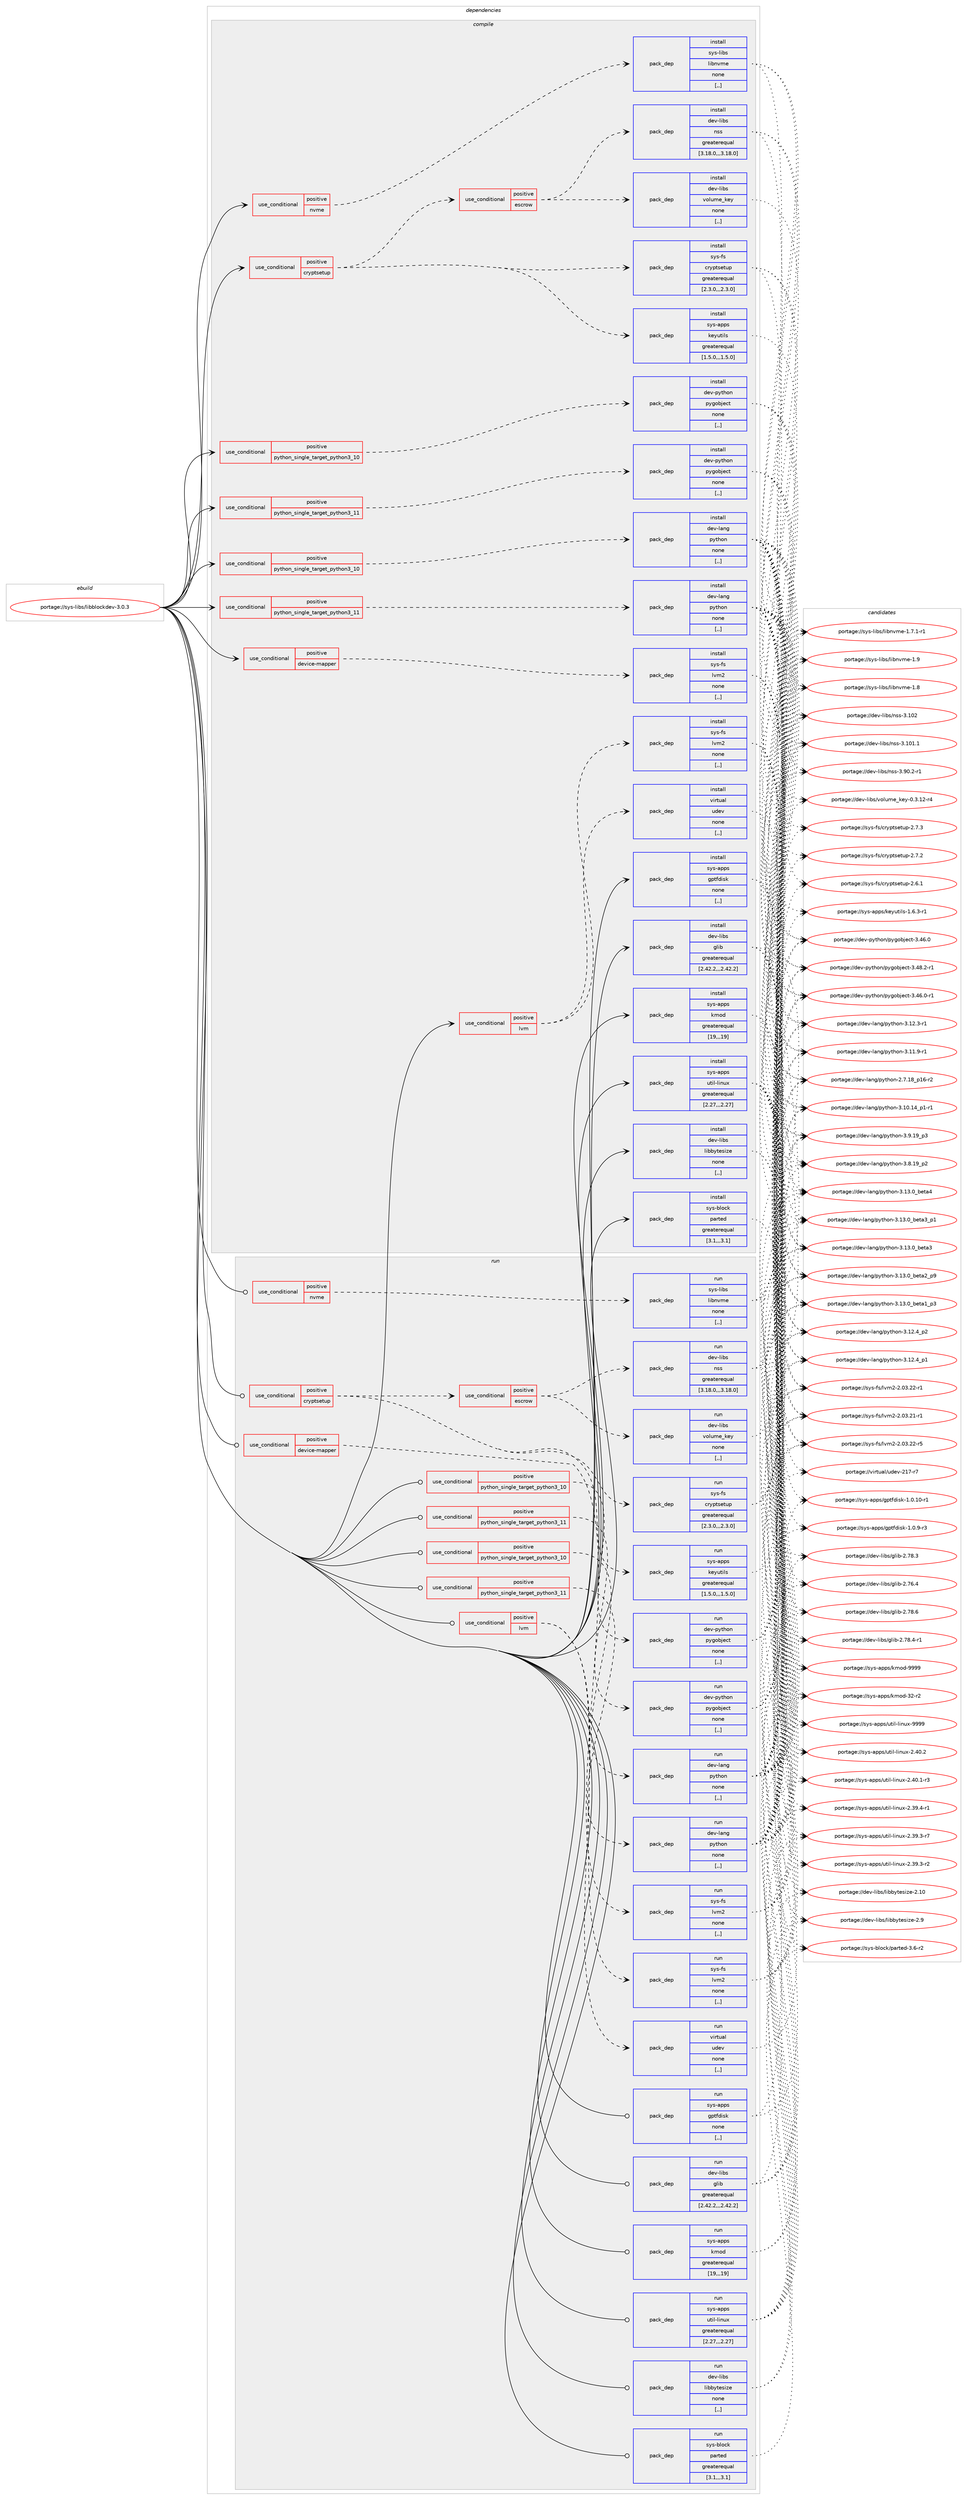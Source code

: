 digraph prolog {

# *************
# Graph options
# *************

newrank=true;
concentrate=true;
compound=true;
graph [rankdir=LR,fontname=Helvetica,fontsize=10,ranksep=1.5];#, ranksep=2.5, nodesep=0.2];
edge  [arrowhead=vee];
node  [fontname=Helvetica,fontsize=10];

# **********
# The ebuild
# **********

subgraph cluster_leftcol {
color=gray;
label=<<i>ebuild</i>>;
id [label="portage://sys-libs/libblockdev-3.0.3", color=red, width=4, href="../sys-libs/libblockdev-3.0.3.svg"];
}

# ****************
# The dependencies
# ****************

subgraph cluster_midcol {
color=gray;
label=<<i>dependencies</i>>;
subgraph cluster_compile {
fillcolor="#eeeeee";
style=filled;
label=<<i>compile</i>>;
subgraph cond117794 {
dependency441470 [label=<<TABLE BORDER="0" CELLBORDER="1" CELLSPACING="0" CELLPADDING="4"><TR><TD ROWSPAN="3" CELLPADDING="10">use_conditional</TD></TR><TR><TD>positive</TD></TR><TR><TD>cryptsetup</TD></TR></TABLE>>, shape=none, color=red];
subgraph cond117795 {
dependency441471 [label=<<TABLE BORDER="0" CELLBORDER="1" CELLSPACING="0" CELLPADDING="4"><TR><TD ROWSPAN="3" CELLPADDING="10">use_conditional</TD></TR><TR><TD>positive</TD></TR><TR><TD>escrow</TD></TR></TABLE>>, shape=none, color=red];
subgraph pack320677 {
dependency441472 [label=<<TABLE BORDER="0" CELLBORDER="1" CELLSPACING="0" CELLPADDING="4" WIDTH="220"><TR><TD ROWSPAN="6" CELLPADDING="30">pack_dep</TD></TR><TR><TD WIDTH="110">install</TD></TR><TR><TD>dev-libs</TD></TR><TR><TD>nss</TD></TR><TR><TD>greaterequal</TD></TR><TR><TD>[3.18.0,,,3.18.0]</TD></TR></TABLE>>, shape=none, color=blue];
}
dependency441471:e -> dependency441472:w [weight=20,style="dashed",arrowhead="vee"];
subgraph pack320678 {
dependency441473 [label=<<TABLE BORDER="0" CELLBORDER="1" CELLSPACING="0" CELLPADDING="4" WIDTH="220"><TR><TD ROWSPAN="6" CELLPADDING="30">pack_dep</TD></TR><TR><TD WIDTH="110">install</TD></TR><TR><TD>dev-libs</TD></TR><TR><TD>volume_key</TD></TR><TR><TD>none</TD></TR><TR><TD>[,,]</TD></TR></TABLE>>, shape=none, color=blue];
}
dependency441471:e -> dependency441473:w [weight=20,style="dashed",arrowhead="vee"];
}
dependency441470:e -> dependency441471:w [weight=20,style="dashed",arrowhead="vee"];
subgraph pack320679 {
dependency441474 [label=<<TABLE BORDER="0" CELLBORDER="1" CELLSPACING="0" CELLPADDING="4" WIDTH="220"><TR><TD ROWSPAN="6" CELLPADDING="30">pack_dep</TD></TR><TR><TD WIDTH="110">install</TD></TR><TR><TD>sys-apps</TD></TR><TR><TD>keyutils</TD></TR><TR><TD>greaterequal</TD></TR><TR><TD>[1.5.0,,,1.5.0]</TD></TR></TABLE>>, shape=none, color=blue];
}
dependency441470:e -> dependency441474:w [weight=20,style="dashed",arrowhead="vee"];
subgraph pack320680 {
dependency441475 [label=<<TABLE BORDER="0" CELLBORDER="1" CELLSPACING="0" CELLPADDING="4" WIDTH="220"><TR><TD ROWSPAN="6" CELLPADDING="30">pack_dep</TD></TR><TR><TD WIDTH="110">install</TD></TR><TR><TD>sys-fs</TD></TR><TR><TD>cryptsetup</TD></TR><TR><TD>greaterequal</TD></TR><TR><TD>[2.3.0,,,2.3.0]</TD></TR></TABLE>>, shape=none, color=blue];
}
dependency441470:e -> dependency441475:w [weight=20,style="dashed",arrowhead="vee"];
}
id:e -> dependency441470:w [weight=20,style="solid",arrowhead="vee"];
subgraph cond117796 {
dependency441476 [label=<<TABLE BORDER="0" CELLBORDER="1" CELLSPACING="0" CELLPADDING="4"><TR><TD ROWSPAN="3" CELLPADDING="10">use_conditional</TD></TR><TR><TD>positive</TD></TR><TR><TD>device-mapper</TD></TR></TABLE>>, shape=none, color=red];
subgraph pack320681 {
dependency441477 [label=<<TABLE BORDER="0" CELLBORDER="1" CELLSPACING="0" CELLPADDING="4" WIDTH="220"><TR><TD ROWSPAN="6" CELLPADDING="30">pack_dep</TD></TR><TR><TD WIDTH="110">install</TD></TR><TR><TD>sys-fs</TD></TR><TR><TD>lvm2</TD></TR><TR><TD>none</TD></TR><TR><TD>[,,]</TD></TR></TABLE>>, shape=none, color=blue];
}
dependency441476:e -> dependency441477:w [weight=20,style="dashed",arrowhead="vee"];
}
id:e -> dependency441476:w [weight=20,style="solid",arrowhead="vee"];
subgraph cond117797 {
dependency441478 [label=<<TABLE BORDER="0" CELLBORDER="1" CELLSPACING="0" CELLPADDING="4"><TR><TD ROWSPAN="3" CELLPADDING="10">use_conditional</TD></TR><TR><TD>positive</TD></TR><TR><TD>lvm</TD></TR></TABLE>>, shape=none, color=red];
subgraph pack320682 {
dependency441479 [label=<<TABLE BORDER="0" CELLBORDER="1" CELLSPACING="0" CELLPADDING="4" WIDTH="220"><TR><TD ROWSPAN="6" CELLPADDING="30">pack_dep</TD></TR><TR><TD WIDTH="110">install</TD></TR><TR><TD>sys-fs</TD></TR><TR><TD>lvm2</TD></TR><TR><TD>none</TD></TR><TR><TD>[,,]</TD></TR></TABLE>>, shape=none, color=blue];
}
dependency441478:e -> dependency441479:w [weight=20,style="dashed",arrowhead="vee"];
subgraph pack320683 {
dependency441480 [label=<<TABLE BORDER="0" CELLBORDER="1" CELLSPACING="0" CELLPADDING="4" WIDTH="220"><TR><TD ROWSPAN="6" CELLPADDING="30">pack_dep</TD></TR><TR><TD WIDTH="110">install</TD></TR><TR><TD>virtual</TD></TR><TR><TD>udev</TD></TR><TR><TD>none</TD></TR><TR><TD>[,,]</TD></TR></TABLE>>, shape=none, color=blue];
}
dependency441478:e -> dependency441480:w [weight=20,style="dashed",arrowhead="vee"];
}
id:e -> dependency441478:w [weight=20,style="solid",arrowhead="vee"];
subgraph cond117798 {
dependency441481 [label=<<TABLE BORDER="0" CELLBORDER="1" CELLSPACING="0" CELLPADDING="4"><TR><TD ROWSPAN="3" CELLPADDING="10">use_conditional</TD></TR><TR><TD>positive</TD></TR><TR><TD>nvme</TD></TR></TABLE>>, shape=none, color=red];
subgraph pack320684 {
dependency441482 [label=<<TABLE BORDER="0" CELLBORDER="1" CELLSPACING="0" CELLPADDING="4" WIDTH="220"><TR><TD ROWSPAN="6" CELLPADDING="30">pack_dep</TD></TR><TR><TD WIDTH="110">install</TD></TR><TR><TD>sys-libs</TD></TR><TR><TD>libnvme</TD></TR><TR><TD>none</TD></TR><TR><TD>[,,]</TD></TR></TABLE>>, shape=none, color=blue];
}
dependency441481:e -> dependency441482:w [weight=20,style="dashed",arrowhead="vee"];
}
id:e -> dependency441481:w [weight=20,style="solid",arrowhead="vee"];
subgraph cond117799 {
dependency441483 [label=<<TABLE BORDER="0" CELLBORDER="1" CELLSPACING="0" CELLPADDING="4"><TR><TD ROWSPAN="3" CELLPADDING="10">use_conditional</TD></TR><TR><TD>positive</TD></TR><TR><TD>python_single_target_python3_10</TD></TR></TABLE>>, shape=none, color=red];
subgraph pack320685 {
dependency441484 [label=<<TABLE BORDER="0" CELLBORDER="1" CELLSPACING="0" CELLPADDING="4" WIDTH="220"><TR><TD ROWSPAN="6" CELLPADDING="30">pack_dep</TD></TR><TR><TD WIDTH="110">install</TD></TR><TR><TD>dev-lang</TD></TR><TR><TD>python</TD></TR><TR><TD>none</TD></TR><TR><TD>[,,]</TD></TR></TABLE>>, shape=none, color=blue];
}
dependency441483:e -> dependency441484:w [weight=20,style="dashed",arrowhead="vee"];
}
id:e -> dependency441483:w [weight=20,style="solid",arrowhead="vee"];
subgraph cond117800 {
dependency441485 [label=<<TABLE BORDER="0" CELLBORDER="1" CELLSPACING="0" CELLPADDING="4"><TR><TD ROWSPAN="3" CELLPADDING="10">use_conditional</TD></TR><TR><TD>positive</TD></TR><TR><TD>python_single_target_python3_10</TD></TR></TABLE>>, shape=none, color=red];
subgraph pack320686 {
dependency441486 [label=<<TABLE BORDER="0" CELLBORDER="1" CELLSPACING="0" CELLPADDING="4" WIDTH="220"><TR><TD ROWSPAN="6" CELLPADDING="30">pack_dep</TD></TR><TR><TD WIDTH="110">install</TD></TR><TR><TD>dev-python</TD></TR><TR><TD>pygobject</TD></TR><TR><TD>none</TD></TR><TR><TD>[,,]</TD></TR></TABLE>>, shape=none, color=blue];
}
dependency441485:e -> dependency441486:w [weight=20,style="dashed",arrowhead="vee"];
}
id:e -> dependency441485:w [weight=20,style="solid",arrowhead="vee"];
subgraph cond117801 {
dependency441487 [label=<<TABLE BORDER="0" CELLBORDER="1" CELLSPACING="0" CELLPADDING="4"><TR><TD ROWSPAN="3" CELLPADDING="10">use_conditional</TD></TR><TR><TD>positive</TD></TR><TR><TD>python_single_target_python3_11</TD></TR></TABLE>>, shape=none, color=red];
subgraph pack320687 {
dependency441488 [label=<<TABLE BORDER="0" CELLBORDER="1" CELLSPACING="0" CELLPADDING="4" WIDTH="220"><TR><TD ROWSPAN="6" CELLPADDING="30">pack_dep</TD></TR><TR><TD WIDTH="110">install</TD></TR><TR><TD>dev-lang</TD></TR><TR><TD>python</TD></TR><TR><TD>none</TD></TR><TR><TD>[,,]</TD></TR></TABLE>>, shape=none, color=blue];
}
dependency441487:e -> dependency441488:w [weight=20,style="dashed",arrowhead="vee"];
}
id:e -> dependency441487:w [weight=20,style="solid",arrowhead="vee"];
subgraph cond117802 {
dependency441489 [label=<<TABLE BORDER="0" CELLBORDER="1" CELLSPACING="0" CELLPADDING="4"><TR><TD ROWSPAN="3" CELLPADDING="10">use_conditional</TD></TR><TR><TD>positive</TD></TR><TR><TD>python_single_target_python3_11</TD></TR></TABLE>>, shape=none, color=red];
subgraph pack320688 {
dependency441490 [label=<<TABLE BORDER="0" CELLBORDER="1" CELLSPACING="0" CELLPADDING="4" WIDTH="220"><TR><TD ROWSPAN="6" CELLPADDING="30">pack_dep</TD></TR><TR><TD WIDTH="110">install</TD></TR><TR><TD>dev-python</TD></TR><TR><TD>pygobject</TD></TR><TR><TD>none</TD></TR><TR><TD>[,,]</TD></TR></TABLE>>, shape=none, color=blue];
}
dependency441489:e -> dependency441490:w [weight=20,style="dashed",arrowhead="vee"];
}
id:e -> dependency441489:w [weight=20,style="solid",arrowhead="vee"];
subgraph pack320689 {
dependency441491 [label=<<TABLE BORDER="0" CELLBORDER="1" CELLSPACING="0" CELLPADDING="4" WIDTH="220"><TR><TD ROWSPAN="6" CELLPADDING="30">pack_dep</TD></TR><TR><TD WIDTH="110">install</TD></TR><TR><TD>dev-libs</TD></TR><TR><TD>glib</TD></TR><TR><TD>greaterequal</TD></TR><TR><TD>[2.42.2,,,2.42.2]</TD></TR></TABLE>>, shape=none, color=blue];
}
id:e -> dependency441491:w [weight=20,style="solid",arrowhead="vee"];
subgraph pack320690 {
dependency441492 [label=<<TABLE BORDER="0" CELLBORDER="1" CELLSPACING="0" CELLPADDING="4" WIDTH="220"><TR><TD ROWSPAN="6" CELLPADDING="30">pack_dep</TD></TR><TR><TD WIDTH="110">install</TD></TR><TR><TD>dev-libs</TD></TR><TR><TD>libbytesize</TD></TR><TR><TD>none</TD></TR><TR><TD>[,,]</TD></TR></TABLE>>, shape=none, color=blue];
}
id:e -> dependency441492:w [weight=20,style="solid",arrowhead="vee"];
subgraph pack320691 {
dependency441493 [label=<<TABLE BORDER="0" CELLBORDER="1" CELLSPACING="0" CELLPADDING="4" WIDTH="220"><TR><TD ROWSPAN="6" CELLPADDING="30">pack_dep</TD></TR><TR><TD WIDTH="110">install</TD></TR><TR><TD>sys-apps</TD></TR><TR><TD>gptfdisk</TD></TR><TR><TD>none</TD></TR><TR><TD>[,,]</TD></TR></TABLE>>, shape=none, color=blue];
}
id:e -> dependency441493:w [weight=20,style="solid",arrowhead="vee"];
subgraph pack320692 {
dependency441494 [label=<<TABLE BORDER="0" CELLBORDER="1" CELLSPACING="0" CELLPADDING="4" WIDTH="220"><TR><TD ROWSPAN="6" CELLPADDING="30">pack_dep</TD></TR><TR><TD WIDTH="110">install</TD></TR><TR><TD>sys-apps</TD></TR><TR><TD>kmod</TD></TR><TR><TD>greaterequal</TD></TR><TR><TD>[19,,,19]</TD></TR></TABLE>>, shape=none, color=blue];
}
id:e -> dependency441494:w [weight=20,style="solid",arrowhead="vee"];
subgraph pack320693 {
dependency441495 [label=<<TABLE BORDER="0" CELLBORDER="1" CELLSPACING="0" CELLPADDING="4" WIDTH="220"><TR><TD ROWSPAN="6" CELLPADDING="30">pack_dep</TD></TR><TR><TD WIDTH="110">install</TD></TR><TR><TD>sys-apps</TD></TR><TR><TD>util-linux</TD></TR><TR><TD>greaterequal</TD></TR><TR><TD>[2.27,,,2.27]</TD></TR></TABLE>>, shape=none, color=blue];
}
id:e -> dependency441495:w [weight=20,style="solid",arrowhead="vee"];
subgraph pack320694 {
dependency441496 [label=<<TABLE BORDER="0" CELLBORDER="1" CELLSPACING="0" CELLPADDING="4" WIDTH="220"><TR><TD ROWSPAN="6" CELLPADDING="30">pack_dep</TD></TR><TR><TD WIDTH="110">install</TD></TR><TR><TD>sys-block</TD></TR><TR><TD>parted</TD></TR><TR><TD>greaterequal</TD></TR><TR><TD>[3.1,,,3.1]</TD></TR></TABLE>>, shape=none, color=blue];
}
id:e -> dependency441496:w [weight=20,style="solid",arrowhead="vee"];
}
subgraph cluster_compileandrun {
fillcolor="#eeeeee";
style=filled;
label=<<i>compile and run</i>>;
}
subgraph cluster_run {
fillcolor="#eeeeee";
style=filled;
label=<<i>run</i>>;
subgraph cond117803 {
dependency441497 [label=<<TABLE BORDER="0" CELLBORDER="1" CELLSPACING="0" CELLPADDING="4"><TR><TD ROWSPAN="3" CELLPADDING="10">use_conditional</TD></TR><TR><TD>positive</TD></TR><TR><TD>cryptsetup</TD></TR></TABLE>>, shape=none, color=red];
subgraph cond117804 {
dependency441498 [label=<<TABLE BORDER="0" CELLBORDER="1" CELLSPACING="0" CELLPADDING="4"><TR><TD ROWSPAN="3" CELLPADDING="10">use_conditional</TD></TR><TR><TD>positive</TD></TR><TR><TD>escrow</TD></TR></TABLE>>, shape=none, color=red];
subgraph pack320695 {
dependency441499 [label=<<TABLE BORDER="0" CELLBORDER="1" CELLSPACING="0" CELLPADDING="4" WIDTH="220"><TR><TD ROWSPAN="6" CELLPADDING="30">pack_dep</TD></TR><TR><TD WIDTH="110">run</TD></TR><TR><TD>dev-libs</TD></TR><TR><TD>nss</TD></TR><TR><TD>greaterequal</TD></TR><TR><TD>[3.18.0,,,3.18.0]</TD></TR></TABLE>>, shape=none, color=blue];
}
dependency441498:e -> dependency441499:w [weight=20,style="dashed",arrowhead="vee"];
subgraph pack320696 {
dependency441500 [label=<<TABLE BORDER="0" CELLBORDER="1" CELLSPACING="0" CELLPADDING="4" WIDTH="220"><TR><TD ROWSPAN="6" CELLPADDING="30">pack_dep</TD></TR><TR><TD WIDTH="110">run</TD></TR><TR><TD>dev-libs</TD></TR><TR><TD>volume_key</TD></TR><TR><TD>none</TD></TR><TR><TD>[,,]</TD></TR></TABLE>>, shape=none, color=blue];
}
dependency441498:e -> dependency441500:w [weight=20,style="dashed",arrowhead="vee"];
}
dependency441497:e -> dependency441498:w [weight=20,style="dashed",arrowhead="vee"];
subgraph pack320697 {
dependency441501 [label=<<TABLE BORDER="0" CELLBORDER="1" CELLSPACING="0" CELLPADDING="4" WIDTH="220"><TR><TD ROWSPAN="6" CELLPADDING="30">pack_dep</TD></TR><TR><TD WIDTH="110">run</TD></TR><TR><TD>sys-apps</TD></TR><TR><TD>keyutils</TD></TR><TR><TD>greaterequal</TD></TR><TR><TD>[1.5.0,,,1.5.0]</TD></TR></TABLE>>, shape=none, color=blue];
}
dependency441497:e -> dependency441501:w [weight=20,style="dashed",arrowhead="vee"];
subgraph pack320698 {
dependency441502 [label=<<TABLE BORDER="0" CELLBORDER="1" CELLSPACING="0" CELLPADDING="4" WIDTH="220"><TR><TD ROWSPAN="6" CELLPADDING="30">pack_dep</TD></TR><TR><TD WIDTH="110">run</TD></TR><TR><TD>sys-fs</TD></TR><TR><TD>cryptsetup</TD></TR><TR><TD>greaterequal</TD></TR><TR><TD>[2.3.0,,,2.3.0]</TD></TR></TABLE>>, shape=none, color=blue];
}
dependency441497:e -> dependency441502:w [weight=20,style="dashed",arrowhead="vee"];
}
id:e -> dependency441497:w [weight=20,style="solid",arrowhead="odot"];
subgraph cond117805 {
dependency441503 [label=<<TABLE BORDER="0" CELLBORDER="1" CELLSPACING="0" CELLPADDING="4"><TR><TD ROWSPAN="3" CELLPADDING="10">use_conditional</TD></TR><TR><TD>positive</TD></TR><TR><TD>device-mapper</TD></TR></TABLE>>, shape=none, color=red];
subgraph pack320699 {
dependency441504 [label=<<TABLE BORDER="0" CELLBORDER="1" CELLSPACING="0" CELLPADDING="4" WIDTH="220"><TR><TD ROWSPAN="6" CELLPADDING="30">pack_dep</TD></TR><TR><TD WIDTH="110">run</TD></TR><TR><TD>sys-fs</TD></TR><TR><TD>lvm2</TD></TR><TR><TD>none</TD></TR><TR><TD>[,,]</TD></TR></TABLE>>, shape=none, color=blue];
}
dependency441503:e -> dependency441504:w [weight=20,style="dashed",arrowhead="vee"];
}
id:e -> dependency441503:w [weight=20,style="solid",arrowhead="odot"];
subgraph cond117806 {
dependency441505 [label=<<TABLE BORDER="0" CELLBORDER="1" CELLSPACING="0" CELLPADDING="4"><TR><TD ROWSPAN="3" CELLPADDING="10">use_conditional</TD></TR><TR><TD>positive</TD></TR><TR><TD>lvm</TD></TR></TABLE>>, shape=none, color=red];
subgraph pack320700 {
dependency441506 [label=<<TABLE BORDER="0" CELLBORDER="1" CELLSPACING="0" CELLPADDING="4" WIDTH="220"><TR><TD ROWSPAN="6" CELLPADDING="30">pack_dep</TD></TR><TR><TD WIDTH="110">run</TD></TR><TR><TD>sys-fs</TD></TR><TR><TD>lvm2</TD></TR><TR><TD>none</TD></TR><TR><TD>[,,]</TD></TR></TABLE>>, shape=none, color=blue];
}
dependency441505:e -> dependency441506:w [weight=20,style="dashed",arrowhead="vee"];
subgraph pack320701 {
dependency441507 [label=<<TABLE BORDER="0" CELLBORDER="1" CELLSPACING="0" CELLPADDING="4" WIDTH="220"><TR><TD ROWSPAN="6" CELLPADDING="30">pack_dep</TD></TR><TR><TD WIDTH="110">run</TD></TR><TR><TD>virtual</TD></TR><TR><TD>udev</TD></TR><TR><TD>none</TD></TR><TR><TD>[,,]</TD></TR></TABLE>>, shape=none, color=blue];
}
dependency441505:e -> dependency441507:w [weight=20,style="dashed",arrowhead="vee"];
}
id:e -> dependency441505:w [weight=20,style="solid",arrowhead="odot"];
subgraph cond117807 {
dependency441508 [label=<<TABLE BORDER="0" CELLBORDER="1" CELLSPACING="0" CELLPADDING="4"><TR><TD ROWSPAN="3" CELLPADDING="10">use_conditional</TD></TR><TR><TD>positive</TD></TR><TR><TD>nvme</TD></TR></TABLE>>, shape=none, color=red];
subgraph pack320702 {
dependency441509 [label=<<TABLE BORDER="0" CELLBORDER="1" CELLSPACING="0" CELLPADDING="4" WIDTH="220"><TR><TD ROWSPAN="6" CELLPADDING="30">pack_dep</TD></TR><TR><TD WIDTH="110">run</TD></TR><TR><TD>sys-libs</TD></TR><TR><TD>libnvme</TD></TR><TR><TD>none</TD></TR><TR><TD>[,,]</TD></TR></TABLE>>, shape=none, color=blue];
}
dependency441508:e -> dependency441509:w [weight=20,style="dashed",arrowhead="vee"];
}
id:e -> dependency441508:w [weight=20,style="solid",arrowhead="odot"];
subgraph cond117808 {
dependency441510 [label=<<TABLE BORDER="0" CELLBORDER="1" CELLSPACING="0" CELLPADDING="4"><TR><TD ROWSPAN="3" CELLPADDING="10">use_conditional</TD></TR><TR><TD>positive</TD></TR><TR><TD>python_single_target_python3_10</TD></TR></TABLE>>, shape=none, color=red];
subgraph pack320703 {
dependency441511 [label=<<TABLE BORDER="0" CELLBORDER="1" CELLSPACING="0" CELLPADDING="4" WIDTH="220"><TR><TD ROWSPAN="6" CELLPADDING="30">pack_dep</TD></TR><TR><TD WIDTH="110">run</TD></TR><TR><TD>dev-lang</TD></TR><TR><TD>python</TD></TR><TR><TD>none</TD></TR><TR><TD>[,,]</TD></TR></TABLE>>, shape=none, color=blue];
}
dependency441510:e -> dependency441511:w [weight=20,style="dashed",arrowhead="vee"];
}
id:e -> dependency441510:w [weight=20,style="solid",arrowhead="odot"];
subgraph cond117809 {
dependency441512 [label=<<TABLE BORDER="0" CELLBORDER="1" CELLSPACING="0" CELLPADDING="4"><TR><TD ROWSPAN="3" CELLPADDING="10">use_conditional</TD></TR><TR><TD>positive</TD></TR><TR><TD>python_single_target_python3_10</TD></TR></TABLE>>, shape=none, color=red];
subgraph pack320704 {
dependency441513 [label=<<TABLE BORDER="0" CELLBORDER="1" CELLSPACING="0" CELLPADDING="4" WIDTH="220"><TR><TD ROWSPAN="6" CELLPADDING="30">pack_dep</TD></TR><TR><TD WIDTH="110">run</TD></TR><TR><TD>dev-python</TD></TR><TR><TD>pygobject</TD></TR><TR><TD>none</TD></TR><TR><TD>[,,]</TD></TR></TABLE>>, shape=none, color=blue];
}
dependency441512:e -> dependency441513:w [weight=20,style="dashed",arrowhead="vee"];
}
id:e -> dependency441512:w [weight=20,style="solid",arrowhead="odot"];
subgraph cond117810 {
dependency441514 [label=<<TABLE BORDER="0" CELLBORDER="1" CELLSPACING="0" CELLPADDING="4"><TR><TD ROWSPAN="3" CELLPADDING="10">use_conditional</TD></TR><TR><TD>positive</TD></TR><TR><TD>python_single_target_python3_11</TD></TR></TABLE>>, shape=none, color=red];
subgraph pack320705 {
dependency441515 [label=<<TABLE BORDER="0" CELLBORDER="1" CELLSPACING="0" CELLPADDING="4" WIDTH="220"><TR><TD ROWSPAN="6" CELLPADDING="30">pack_dep</TD></TR><TR><TD WIDTH="110">run</TD></TR><TR><TD>dev-lang</TD></TR><TR><TD>python</TD></TR><TR><TD>none</TD></TR><TR><TD>[,,]</TD></TR></TABLE>>, shape=none, color=blue];
}
dependency441514:e -> dependency441515:w [weight=20,style="dashed",arrowhead="vee"];
}
id:e -> dependency441514:w [weight=20,style="solid",arrowhead="odot"];
subgraph cond117811 {
dependency441516 [label=<<TABLE BORDER="0" CELLBORDER="1" CELLSPACING="0" CELLPADDING="4"><TR><TD ROWSPAN="3" CELLPADDING="10">use_conditional</TD></TR><TR><TD>positive</TD></TR><TR><TD>python_single_target_python3_11</TD></TR></TABLE>>, shape=none, color=red];
subgraph pack320706 {
dependency441517 [label=<<TABLE BORDER="0" CELLBORDER="1" CELLSPACING="0" CELLPADDING="4" WIDTH="220"><TR><TD ROWSPAN="6" CELLPADDING="30">pack_dep</TD></TR><TR><TD WIDTH="110">run</TD></TR><TR><TD>dev-python</TD></TR><TR><TD>pygobject</TD></TR><TR><TD>none</TD></TR><TR><TD>[,,]</TD></TR></TABLE>>, shape=none, color=blue];
}
dependency441516:e -> dependency441517:w [weight=20,style="dashed",arrowhead="vee"];
}
id:e -> dependency441516:w [weight=20,style="solid",arrowhead="odot"];
subgraph pack320707 {
dependency441518 [label=<<TABLE BORDER="0" CELLBORDER="1" CELLSPACING="0" CELLPADDING="4" WIDTH="220"><TR><TD ROWSPAN="6" CELLPADDING="30">pack_dep</TD></TR><TR><TD WIDTH="110">run</TD></TR><TR><TD>dev-libs</TD></TR><TR><TD>glib</TD></TR><TR><TD>greaterequal</TD></TR><TR><TD>[2.42.2,,,2.42.2]</TD></TR></TABLE>>, shape=none, color=blue];
}
id:e -> dependency441518:w [weight=20,style="solid",arrowhead="odot"];
subgraph pack320708 {
dependency441519 [label=<<TABLE BORDER="0" CELLBORDER="1" CELLSPACING="0" CELLPADDING="4" WIDTH="220"><TR><TD ROWSPAN="6" CELLPADDING="30">pack_dep</TD></TR><TR><TD WIDTH="110">run</TD></TR><TR><TD>dev-libs</TD></TR><TR><TD>libbytesize</TD></TR><TR><TD>none</TD></TR><TR><TD>[,,]</TD></TR></TABLE>>, shape=none, color=blue];
}
id:e -> dependency441519:w [weight=20,style="solid",arrowhead="odot"];
subgraph pack320709 {
dependency441520 [label=<<TABLE BORDER="0" CELLBORDER="1" CELLSPACING="0" CELLPADDING="4" WIDTH="220"><TR><TD ROWSPAN="6" CELLPADDING="30">pack_dep</TD></TR><TR><TD WIDTH="110">run</TD></TR><TR><TD>sys-apps</TD></TR><TR><TD>gptfdisk</TD></TR><TR><TD>none</TD></TR><TR><TD>[,,]</TD></TR></TABLE>>, shape=none, color=blue];
}
id:e -> dependency441520:w [weight=20,style="solid",arrowhead="odot"];
subgraph pack320710 {
dependency441521 [label=<<TABLE BORDER="0" CELLBORDER="1" CELLSPACING="0" CELLPADDING="4" WIDTH="220"><TR><TD ROWSPAN="6" CELLPADDING="30">pack_dep</TD></TR><TR><TD WIDTH="110">run</TD></TR><TR><TD>sys-apps</TD></TR><TR><TD>kmod</TD></TR><TR><TD>greaterequal</TD></TR><TR><TD>[19,,,19]</TD></TR></TABLE>>, shape=none, color=blue];
}
id:e -> dependency441521:w [weight=20,style="solid",arrowhead="odot"];
subgraph pack320711 {
dependency441522 [label=<<TABLE BORDER="0" CELLBORDER="1" CELLSPACING="0" CELLPADDING="4" WIDTH="220"><TR><TD ROWSPAN="6" CELLPADDING="30">pack_dep</TD></TR><TR><TD WIDTH="110">run</TD></TR><TR><TD>sys-apps</TD></TR><TR><TD>util-linux</TD></TR><TR><TD>greaterequal</TD></TR><TR><TD>[2.27,,,2.27]</TD></TR></TABLE>>, shape=none, color=blue];
}
id:e -> dependency441522:w [weight=20,style="solid",arrowhead="odot"];
subgraph pack320712 {
dependency441523 [label=<<TABLE BORDER="0" CELLBORDER="1" CELLSPACING="0" CELLPADDING="4" WIDTH="220"><TR><TD ROWSPAN="6" CELLPADDING="30">pack_dep</TD></TR><TR><TD WIDTH="110">run</TD></TR><TR><TD>sys-block</TD></TR><TR><TD>parted</TD></TR><TR><TD>greaterequal</TD></TR><TR><TD>[3.1,,,3.1]</TD></TR></TABLE>>, shape=none, color=blue];
}
id:e -> dependency441523:w [weight=20,style="solid",arrowhead="odot"];
}
}

# **************
# The candidates
# **************

subgraph cluster_choices {
rank=same;
color=gray;
label=<<i>candidates</i>>;

subgraph choice320677 {
color=black;
nodesep=1;
choice100101118451081059811547110115115455146494850 [label="portage://dev-libs/nss-3.102", color=red, width=4,href="../dev-libs/nss-3.102.svg"];
choice1001011184510810598115471101151154551464948494649 [label="portage://dev-libs/nss-3.101.1", color=red, width=4,href="../dev-libs/nss-3.101.1.svg"];
choice100101118451081059811547110115115455146574846504511449 [label="portage://dev-libs/nss-3.90.2-r1", color=red, width=4,href="../dev-libs/nss-3.90.2-r1.svg"];
dependency441472:e -> choice100101118451081059811547110115115455146494850:w [style=dotted,weight="100"];
dependency441472:e -> choice1001011184510810598115471101151154551464948494649:w [style=dotted,weight="100"];
dependency441472:e -> choice100101118451081059811547110115115455146574846504511449:w [style=dotted,weight="100"];
}
subgraph choice320678 {
color=black;
nodesep=1;
choice10010111845108105981154711811110811710910195107101121454846514649504511452 [label="portage://dev-libs/volume_key-0.3.12-r4", color=red, width=4,href="../dev-libs/volume_key-0.3.12-r4.svg"];
dependency441473:e -> choice10010111845108105981154711811110811710910195107101121454846514649504511452:w [style=dotted,weight="100"];
}
subgraph choice320679 {
color=black;
nodesep=1;
choice1151211154597112112115471071011211171161051081154549465446514511449 [label="portage://sys-apps/keyutils-1.6.3-r1", color=red, width=4,href="../sys-apps/keyutils-1.6.3-r1.svg"];
dependency441474:e -> choice1151211154597112112115471071011211171161051081154549465446514511449:w [style=dotted,weight="100"];
}
subgraph choice320680 {
color=black;
nodesep=1;
choice115121115451021154799114121112116115101116117112455046554651 [label="portage://sys-fs/cryptsetup-2.7.3", color=red, width=4,href="../sys-fs/cryptsetup-2.7.3.svg"];
choice115121115451021154799114121112116115101116117112455046554650 [label="portage://sys-fs/cryptsetup-2.7.2", color=red, width=4,href="../sys-fs/cryptsetup-2.7.2.svg"];
choice115121115451021154799114121112116115101116117112455046544649 [label="portage://sys-fs/cryptsetup-2.6.1", color=red, width=4,href="../sys-fs/cryptsetup-2.6.1.svg"];
dependency441475:e -> choice115121115451021154799114121112116115101116117112455046554651:w [style=dotted,weight="100"];
dependency441475:e -> choice115121115451021154799114121112116115101116117112455046554650:w [style=dotted,weight="100"];
dependency441475:e -> choice115121115451021154799114121112116115101116117112455046544649:w [style=dotted,weight="100"];
}
subgraph choice320681 {
color=black;
nodesep=1;
choice11512111545102115471081181095045504648514650504511453 [label="portage://sys-fs/lvm2-2.03.22-r5", color=red, width=4,href="../sys-fs/lvm2-2.03.22-r5.svg"];
choice11512111545102115471081181095045504648514650504511449 [label="portage://sys-fs/lvm2-2.03.22-r1", color=red, width=4,href="../sys-fs/lvm2-2.03.22-r1.svg"];
choice11512111545102115471081181095045504648514650494511449 [label="portage://sys-fs/lvm2-2.03.21-r1", color=red, width=4,href="../sys-fs/lvm2-2.03.21-r1.svg"];
dependency441477:e -> choice11512111545102115471081181095045504648514650504511453:w [style=dotted,weight="100"];
dependency441477:e -> choice11512111545102115471081181095045504648514650504511449:w [style=dotted,weight="100"];
dependency441477:e -> choice11512111545102115471081181095045504648514650494511449:w [style=dotted,weight="100"];
}
subgraph choice320682 {
color=black;
nodesep=1;
choice11512111545102115471081181095045504648514650504511453 [label="portage://sys-fs/lvm2-2.03.22-r5", color=red, width=4,href="../sys-fs/lvm2-2.03.22-r5.svg"];
choice11512111545102115471081181095045504648514650504511449 [label="portage://sys-fs/lvm2-2.03.22-r1", color=red, width=4,href="../sys-fs/lvm2-2.03.22-r1.svg"];
choice11512111545102115471081181095045504648514650494511449 [label="portage://sys-fs/lvm2-2.03.21-r1", color=red, width=4,href="../sys-fs/lvm2-2.03.21-r1.svg"];
dependency441479:e -> choice11512111545102115471081181095045504648514650504511453:w [style=dotted,weight="100"];
dependency441479:e -> choice11512111545102115471081181095045504648514650504511449:w [style=dotted,weight="100"];
dependency441479:e -> choice11512111545102115471081181095045504648514650494511449:w [style=dotted,weight="100"];
}
subgraph choice320683 {
color=black;
nodesep=1;
choice1181051141161179710847117100101118455049554511455 [label="portage://virtual/udev-217-r7", color=red, width=4,href="../virtual/udev-217-r7.svg"];
dependency441480:e -> choice1181051141161179710847117100101118455049554511455:w [style=dotted,weight="100"];
}
subgraph choice320684 {
color=black;
nodesep=1;
choice1151211154510810598115471081059811011810910145494657 [label="portage://sys-libs/libnvme-1.9", color=red, width=4,href="../sys-libs/libnvme-1.9.svg"];
choice1151211154510810598115471081059811011810910145494656 [label="portage://sys-libs/libnvme-1.8", color=red, width=4,href="../sys-libs/libnvme-1.8.svg"];
choice115121115451081059811547108105981101181091014549465546494511449 [label="portage://sys-libs/libnvme-1.7.1-r1", color=red, width=4,href="../sys-libs/libnvme-1.7.1-r1.svg"];
dependency441482:e -> choice1151211154510810598115471081059811011810910145494657:w [style=dotted,weight="100"];
dependency441482:e -> choice1151211154510810598115471081059811011810910145494656:w [style=dotted,weight="100"];
dependency441482:e -> choice115121115451081059811547108105981101181091014549465546494511449:w [style=dotted,weight="100"];
}
subgraph choice320685 {
color=black;
nodesep=1;
choice1001011184510897110103471121211161041111104551464951464895981011169752 [label="portage://dev-lang/python-3.13.0_beta4", color=red, width=4,href="../dev-lang/python-3.13.0_beta4.svg"];
choice10010111845108971101034711212111610411111045514649514648959810111697519511249 [label="portage://dev-lang/python-3.13.0_beta3_p1", color=red, width=4,href="../dev-lang/python-3.13.0_beta3_p1.svg"];
choice1001011184510897110103471121211161041111104551464951464895981011169751 [label="portage://dev-lang/python-3.13.0_beta3", color=red, width=4,href="../dev-lang/python-3.13.0_beta3.svg"];
choice10010111845108971101034711212111610411111045514649514648959810111697509511257 [label="portage://dev-lang/python-3.13.0_beta2_p9", color=red, width=4,href="../dev-lang/python-3.13.0_beta2_p9.svg"];
choice10010111845108971101034711212111610411111045514649514648959810111697499511251 [label="portage://dev-lang/python-3.13.0_beta1_p3", color=red, width=4,href="../dev-lang/python-3.13.0_beta1_p3.svg"];
choice100101118451089711010347112121116104111110455146495046529511250 [label="portage://dev-lang/python-3.12.4_p2", color=red, width=4,href="../dev-lang/python-3.12.4_p2.svg"];
choice100101118451089711010347112121116104111110455146495046529511249 [label="portage://dev-lang/python-3.12.4_p1", color=red, width=4,href="../dev-lang/python-3.12.4_p1.svg"];
choice100101118451089711010347112121116104111110455146495046514511449 [label="portage://dev-lang/python-3.12.3-r1", color=red, width=4,href="../dev-lang/python-3.12.3-r1.svg"];
choice100101118451089711010347112121116104111110455146494946574511449 [label="portage://dev-lang/python-3.11.9-r1", color=red, width=4,href="../dev-lang/python-3.11.9-r1.svg"];
choice100101118451089711010347112121116104111110455146494846495295112494511449 [label="portage://dev-lang/python-3.10.14_p1-r1", color=red, width=4,href="../dev-lang/python-3.10.14_p1-r1.svg"];
choice100101118451089711010347112121116104111110455146574649579511251 [label="portage://dev-lang/python-3.9.19_p3", color=red, width=4,href="../dev-lang/python-3.9.19_p3.svg"];
choice100101118451089711010347112121116104111110455146564649579511250 [label="portage://dev-lang/python-3.8.19_p2", color=red, width=4,href="../dev-lang/python-3.8.19_p2.svg"];
choice100101118451089711010347112121116104111110455046554649569511249544511450 [label="portage://dev-lang/python-2.7.18_p16-r2", color=red, width=4,href="../dev-lang/python-2.7.18_p16-r2.svg"];
dependency441484:e -> choice1001011184510897110103471121211161041111104551464951464895981011169752:w [style=dotted,weight="100"];
dependency441484:e -> choice10010111845108971101034711212111610411111045514649514648959810111697519511249:w [style=dotted,weight="100"];
dependency441484:e -> choice1001011184510897110103471121211161041111104551464951464895981011169751:w [style=dotted,weight="100"];
dependency441484:e -> choice10010111845108971101034711212111610411111045514649514648959810111697509511257:w [style=dotted,weight="100"];
dependency441484:e -> choice10010111845108971101034711212111610411111045514649514648959810111697499511251:w [style=dotted,weight="100"];
dependency441484:e -> choice100101118451089711010347112121116104111110455146495046529511250:w [style=dotted,weight="100"];
dependency441484:e -> choice100101118451089711010347112121116104111110455146495046529511249:w [style=dotted,weight="100"];
dependency441484:e -> choice100101118451089711010347112121116104111110455146495046514511449:w [style=dotted,weight="100"];
dependency441484:e -> choice100101118451089711010347112121116104111110455146494946574511449:w [style=dotted,weight="100"];
dependency441484:e -> choice100101118451089711010347112121116104111110455146494846495295112494511449:w [style=dotted,weight="100"];
dependency441484:e -> choice100101118451089711010347112121116104111110455146574649579511251:w [style=dotted,weight="100"];
dependency441484:e -> choice100101118451089711010347112121116104111110455146564649579511250:w [style=dotted,weight="100"];
dependency441484:e -> choice100101118451089711010347112121116104111110455046554649569511249544511450:w [style=dotted,weight="100"];
}
subgraph choice320686 {
color=black;
nodesep=1;
choice10010111845112121116104111110471121211031119810610199116455146525646504511449 [label="portage://dev-python/pygobject-3.48.2-r1", color=red, width=4,href="../dev-python/pygobject-3.48.2-r1.svg"];
choice10010111845112121116104111110471121211031119810610199116455146525446484511449 [label="portage://dev-python/pygobject-3.46.0-r1", color=red, width=4,href="../dev-python/pygobject-3.46.0-r1.svg"];
choice1001011184511212111610411111047112121103111981061019911645514652544648 [label="portage://dev-python/pygobject-3.46.0", color=red, width=4,href="../dev-python/pygobject-3.46.0.svg"];
dependency441486:e -> choice10010111845112121116104111110471121211031119810610199116455146525646504511449:w [style=dotted,weight="100"];
dependency441486:e -> choice10010111845112121116104111110471121211031119810610199116455146525446484511449:w [style=dotted,weight="100"];
dependency441486:e -> choice1001011184511212111610411111047112121103111981061019911645514652544648:w [style=dotted,weight="100"];
}
subgraph choice320687 {
color=black;
nodesep=1;
choice1001011184510897110103471121211161041111104551464951464895981011169752 [label="portage://dev-lang/python-3.13.0_beta4", color=red, width=4,href="../dev-lang/python-3.13.0_beta4.svg"];
choice10010111845108971101034711212111610411111045514649514648959810111697519511249 [label="portage://dev-lang/python-3.13.0_beta3_p1", color=red, width=4,href="../dev-lang/python-3.13.0_beta3_p1.svg"];
choice1001011184510897110103471121211161041111104551464951464895981011169751 [label="portage://dev-lang/python-3.13.0_beta3", color=red, width=4,href="../dev-lang/python-3.13.0_beta3.svg"];
choice10010111845108971101034711212111610411111045514649514648959810111697509511257 [label="portage://dev-lang/python-3.13.0_beta2_p9", color=red, width=4,href="../dev-lang/python-3.13.0_beta2_p9.svg"];
choice10010111845108971101034711212111610411111045514649514648959810111697499511251 [label="portage://dev-lang/python-3.13.0_beta1_p3", color=red, width=4,href="../dev-lang/python-3.13.0_beta1_p3.svg"];
choice100101118451089711010347112121116104111110455146495046529511250 [label="portage://dev-lang/python-3.12.4_p2", color=red, width=4,href="../dev-lang/python-3.12.4_p2.svg"];
choice100101118451089711010347112121116104111110455146495046529511249 [label="portage://dev-lang/python-3.12.4_p1", color=red, width=4,href="../dev-lang/python-3.12.4_p1.svg"];
choice100101118451089711010347112121116104111110455146495046514511449 [label="portage://dev-lang/python-3.12.3-r1", color=red, width=4,href="../dev-lang/python-3.12.3-r1.svg"];
choice100101118451089711010347112121116104111110455146494946574511449 [label="portage://dev-lang/python-3.11.9-r1", color=red, width=4,href="../dev-lang/python-3.11.9-r1.svg"];
choice100101118451089711010347112121116104111110455146494846495295112494511449 [label="portage://dev-lang/python-3.10.14_p1-r1", color=red, width=4,href="../dev-lang/python-3.10.14_p1-r1.svg"];
choice100101118451089711010347112121116104111110455146574649579511251 [label="portage://dev-lang/python-3.9.19_p3", color=red, width=4,href="../dev-lang/python-3.9.19_p3.svg"];
choice100101118451089711010347112121116104111110455146564649579511250 [label="portage://dev-lang/python-3.8.19_p2", color=red, width=4,href="../dev-lang/python-3.8.19_p2.svg"];
choice100101118451089711010347112121116104111110455046554649569511249544511450 [label="portage://dev-lang/python-2.7.18_p16-r2", color=red, width=4,href="../dev-lang/python-2.7.18_p16-r2.svg"];
dependency441488:e -> choice1001011184510897110103471121211161041111104551464951464895981011169752:w [style=dotted,weight="100"];
dependency441488:e -> choice10010111845108971101034711212111610411111045514649514648959810111697519511249:w [style=dotted,weight="100"];
dependency441488:e -> choice1001011184510897110103471121211161041111104551464951464895981011169751:w [style=dotted,weight="100"];
dependency441488:e -> choice10010111845108971101034711212111610411111045514649514648959810111697509511257:w [style=dotted,weight="100"];
dependency441488:e -> choice10010111845108971101034711212111610411111045514649514648959810111697499511251:w [style=dotted,weight="100"];
dependency441488:e -> choice100101118451089711010347112121116104111110455146495046529511250:w [style=dotted,weight="100"];
dependency441488:e -> choice100101118451089711010347112121116104111110455146495046529511249:w [style=dotted,weight="100"];
dependency441488:e -> choice100101118451089711010347112121116104111110455146495046514511449:w [style=dotted,weight="100"];
dependency441488:e -> choice100101118451089711010347112121116104111110455146494946574511449:w [style=dotted,weight="100"];
dependency441488:e -> choice100101118451089711010347112121116104111110455146494846495295112494511449:w [style=dotted,weight="100"];
dependency441488:e -> choice100101118451089711010347112121116104111110455146574649579511251:w [style=dotted,weight="100"];
dependency441488:e -> choice100101118451089711010347112121116104111110455146564649579511250:w [style=dotted,weight="100"];
dependency441488:e -> choice100101118451089711010347112121116104111110455046554649569511249544511450:w [style=dotted,weight="100"];
}
subgraph choice320688 {
color=black;
nodesep=1;
choice10010111845112121116104111110471121211031119810610199116455146525646504511449 [label="portage://dev-python/pygobject-3.48.2-r1", color=red, width=4,href="../dev-python/pygobject-3.48.2-r1.svg"];
choice10010111845112121116104111110471121211031119810610199116455146525446484511449 [label="portage://dev-python/pygobject-3.46.0-r1", color=red, width=4,href="../dev-python/pygobject-3.46.0-r1.svg"];
choice1001011184511212111610411111047112121103111981061019911645514652544648 [label="portage://dev-python/pygobject-3.46.0", color=red, width=4,href="../dev-python/pygobject-3.46.0.svg"];
dependency441490:e -> choice10010111845112121116104111110471121211031119810610199116455146525646504511449:w [style=dotted,weight="100"];
dependency441490:e -> choice10010111845112121116104111110471121211031119810610199116455146525446484511449:w [style=dotted,weight="100"];
dependency441490:e -> choice1001011184511212111610411111047112121103111981061019911645514652544648:w [style=dotted,weight="100"];
}
subgraph choice320689 {
color=black;
nodesep=1;
choice1001011184510810598115471031081059845504655564654 [label="portage://dev-libs/glib-2.78.6", color=red, width=4,href="../dev-libs/glib-2.78.6.svg"];
choice10010111845108105981154710310810598455046555646524511449 [label="portage://dev-libs/glib-2.78.4-r1", color=red, width=4,href="../dev-libs/glib-2.78.4-r1.svg"];
choice1001011184510810598115471031081059845504655564651 [label="portage://dev-libs/glib-2.78.3", color=red, width=4,href="../dev-libs/glib-2.78.3.svg"];
choice1001011184510810598115471031081059845504655544652 [label="portage://dev-libs/glib-2.76.4", color=red, width=4,href="../dev-libs/glib-2.76.4.svg"];
dependency441491:e -> choice1001011184510810598115471031081059845504655564654:w [style=dotted,weight="100"];
dependency441491:e -> choice10010111845108105981154710310810598455046555646524511449:w [style=dotted,weight="100"];
dependency441491:e -> choice1001011184510810598115471031081059845504655564651:w [style=dotted,weight="100"];
dependency441491:e -> choice1001011184510810598115471031081059845504655544652:w [style=dotted,weight="100"];
}
subgraph choice320690 {
color=black;
nodesep=1;
choice10010111845108105981154710810598981211161011151051221014550464948 [label="portage://dev-libs/libbytesize-2.10", color=red, width=4,href="../dev-libs/libbytesize-2.10.svg"];
choice100101118451081059811547108105989812111610111510512210145504657 [label="portage://dev-libs/libbytesize-2.9", color=red, width=4,href="../dev-libs/libbytesize-2.9.svg"];
dependency441492:e -> choice10010111845108105981154710810598981211161011151051221014550464948:w [style=dotted,weight="100"];
dependency441492:e -> choice100101118451081059811547108105989812111610111510512210145504657:w [style=dotted,weight="100"];
}
subgraph choice320691 {
color=black;
nodesep=1;
choice115121115459711211211547103112116102100105115107454946484649484511449 [label="portage://sys-apps/gptfdisk-1.0.10-r1", color=red, width=4,href="../sys-apps/gptfdisk-1.0.10-r1.svg"];
choice1151211154597112112115471031121161021001051151074549464846574511451 [label="portage://sys-apps/gptfdisk-1.0.9-r3", color=red, width=4,href="../sys-apps/gptfdisk-1.0.9-r3.svg"];
dependency441493:e -> choice115121115459711211211547103112116102100105115107454946484649484511449:w [style=dotted,weight="100"];
dependency441493:e -> choice1151211154597112112115471031121161021001051151074549464846574511451:w [style=dotted,weight="100"];
}
subgraph choice320692 {
color=black;
nodesep=1;
choice1151211154597112112115471071091111004557575757 [label="portage://sys-apps/kmod-9999", color=red, width=4,href="../sys-apps/kmod-9999.svg"];
choice1151211154597112112115471071091111004551504511450 [label="portage://sys-apps/kmod-32-r2", color=red, width=4,href="../sys-apps/kmod-32-r2.svg"];
dependency441494:e -> choice1151211154597112112115471071091111004557575757:w [style=dotted,weight="100"];
dependency441494:e -> choice1151211154597112112115471071091111004551504511450:w [style=dotted,weight="100"];
}
subgraph choice320693 {
color=black;
nodesep=1;
choice115121115459711211211547117116105108451081051101171204557575757 [label="portage://sys-apps/util-linux-9999", color=red, width=4,href="../sys-apps/util-linux-9999.svg"];
choice1151211154597112112115471171161051084510810511011712045504652484650 [label="portage://sys-apps/util-linux-2.40.2", color=red, width=4,href="../sys-apps/util-linux-2.40.2.svg"];
choice11512111545971121121154711711610510845108105110117120455046524846494511451 [label="portage://sys-apps/util-linux-2.40.1-r3", color=red, width=4,href="../sys-apps/util-linux-2.40.1-r3.svg"];
choice11512111545971121121154711711610510845108105110117120455046515746524511449 [label="portage://sys-apps/util-linux-2.39.4-r1", color=red, width=4,href="../sys-apps/util-linux-2.39.4-r1.svg"];
choice11512111545971121121154711711610510845108105110117120455046515746514511455 [label="portage://sys-apps/util-linux-2.39.3-r7", color=red, width=4,href="../sys-apps/util-linux-2.39.3-r7.svg"];
choice11512111545971121121154711711610510845108105110117120455046515746514511450 [label="portage://sys-apps/util-linux-2.39.3-r2", color=red, width=4,href="../sys-apps/util-linux-2.39.3-r2.svg"];
dependency441495:e -> choice115121115459711211211547117116105108451081051101171204557575757:w [style=dotted,weight="100"];
dependency441495:e -> choice1151211154597112112115471171161051084510810511011712045504652484650:w [style=dotted,weight="100"];
dependency441495:e -> choice11512111545971121121154711711610510845108105110117120455046524846494511451:w [style=dotted,weight="100"];
dependency441495:e -> choice11512111545971121121154711711610510845108105110117120455046515746524511449:w [style=dotted,weight="100"];
dependency441495:e -> choice11512111545971121121154711711610510845108105110117120455046515746514511455:w [style=dotted,weight="100"];
dependency441495:e -> choice11512111545971121121154711711610510845108105110117120455046515746514511450:w [style=dotted,weight="100"];
}
subgraph choice320694 {
color=black;
nodesep=1;
choice1151211154598108111991074711297114116101100455146544511450 [label="portage://sys-block/parted-3.6-r2", color=red, width=4,href="../sys-block/parted-3.6-r2.svg"];
dependency441496:e -> choice1151211154598108111991074711297114116101100455146544511450:w [style=dotted,weight="100"];
}
subgraph choice320695 {
color=black;
nodesep=1;
choice100101118451081059811547110115115455146494850 [label="portage://dev-libs/nss-3.102", color=red, width=4,href="../dev-libs/nss-3.102.svg"];
choice1001011184510810598115471101151154551464948494649 [label="portage://dev-libs/nss-3.101.1", color=red, width=4,href="../dev-libs/nss-3.101.1.svg"];
choice100101118451081059811547110115115455146574846504511449 [label="portage://dev-libs/nss-3.90.2-r1", color=red, width=4,href="../dev-libs/nss-3.90.2-r1.svg"];
dependency441499:e -> choice100101118451081059811547110115115455146494850:w [style=dotted,weight="100"];
dependency441499:e -> choice1001011184510810598115471101151154551464948494649:w [style=dotted,weight="100"];
dependency441499:e -> choice100101118451081059811547110115115455146574846504511449:w [style=dotted,weight="100"];
}
subgraph choice320696 {
color=black;
nodesep=1;
choice10010111845108105981154711811110811710910195107101121454846514649504511452 [label="portage://dev-libs/volume_key-0.3.12-r4", color=red, width=4,href="../dev-libs/volume_key-0.3.12-r4.svg"];
dependency441500:e -> choice10010111845108105981154711811110811710910195107101121454846514649504511452:w [style=dotted,weight="100"];
}
subgraph choice320697 {
color=black;
nodesep=1;
choice1151211154597112112115471071011211171161051081154549465446514511449 [label="portage://sys-apps/keyutils-1.6.3-r1", color=red, width=4,href="../sys-apps/keyutils-1.6.3-r1.svg"];
dependency441501:e -> choice1151211154597112112115471071011211171161051081154549465446514511449:w [style=dotted,weight="100"];
}
subgraph choice320698 {
color=black;
nodesep=1;
choice115121115451021154799114121112116115101116117112455046554651 [label="portage://sys-fs/cryptsetup-2.7.3", color=red, width=4,href="../sys-fs/cryptsetup-2.7.3.svg"];
choice115121115451021154799114121112116115101116117112455046554650 [label="portage://sys-fs/cryptsetup-2.7.2", color=red, width=4,href="../sys-fs/cryptsetup-2.7.2.svg"];
choice115121115451021154799114121112116115101116117112455046544649 [label="portage://sys-fs/cryptsetup-2.6.1", color=red, width=4,href="../sys-fs/cryptsetup-2.6.1.svg"];
dependency441502:e -> choice115121115451021154799114121112116115101116117112455046554651:w [style=dotted,weight="100"];
dependency441502:e -> choice115121115451021154799114121112116115101116117112455046554650:w [style=dotted,weight="100"];
dependency441502:e -> choice115121115451021154799114121112116115101116117112455046544649:w [style=dotted,weight="100"];
}
subgraph choice320699 {
color=black;
nodesep=1;
choice11512111545102115471081181095045504648514650504511453 [label="portage://sys-fs/lvm2-2.03.22-r5", color=red, width=4,href="../sys-fs/lvm2-2.03.22-r5.svg"];
choice11512111545102115471081181095045504648514650504511449 [label="portage://sys-fs/lvm2-2.03.22-r1", color=red, width=4,href="../sys-fs/lvm2-2.03.22-r1.svg"];
choice11512111545102115471081181095045504648514650494511449 [label="portage://sys-fs/lvm2-2.03.21-r1", color=red, width=4,href="../sys-fs/lvm2-2.03.21-r1.svg"];
dependency441504:e -> choice11512111545102115471081181095045504648514650504511453:w [style=dotted,weight="100"];
dependency441504:e -> choice11512111545102115471081181095045504648514650504511449:w [style=dotted,weight="100"];
dependency441504:e -> choice11512111545102115471081181095045504648514650494511449:w [style=dotted,weight="100"];
}
subgraph choice320700 {
color=black;
nodesep=1;
choice11512111545102115471081181095045504648514650504511453 [label="portage://sys-fs/lvm2-2.03.22-r5", color=red, width=4,href="../sys-fs/lvm2-2.03.22-r5.svg"];
choice11512111545102115471081181095045504648514650504511449 [label="portage://sys-fs/lvm2-2.03.22-r1", color=red, width=4,href="../sys-fs/lvm2-2.03.22-r1.svg"];
choice11512111545102115471081181095045504648514650494511449 [label="portage://sys-fs/lvm2-2.03.21-r1", color=red, width=4,href="../sys-fs/lvm2-2.03.21-r1.svg"];
dependency441506:e -> choice11512111545102115471081181095045504648514650504511453:w [style=dotted,weight="100"];
dependency441506:e -> choice11512111545102115471081181095045504648514650504511449:w [style=dotted,weight="100"];
dependency441506:e -> choice11512111545102115471081181095045504648514650494511449:w [style=dotted,weight="100"];
}
subgraph choice320701 {
color=black;
nodesep=1;
choice1181051141161179710847117100101118455049554511455 [label="portage://virtual/udev-217-r7", color=red, width=4,href="../virtual/udev-217-r7.svg"];
dependency441507:e -> choice1181051141161179710847117100101118455049554511455:w [style=dotted,weight="100"];
}
subgraph choice320702 {
color=black;
nodesep=1;
choice1151211154510810598115471081059811011810910145494657 [label="portage://sys-libs/libnvme-1.9", color=red, width=4,href="../sys-libs/libnvme-1.9.svg"];
choice1151211154510810598115471081059811011810910145494656 [label="portage://sys-libs/libnvme-1.8", color=red, width=4,href="../sys-libs/libnvme-1.8.svg"];
choice115121115451081059811547108105981101181091014549465546494511449 [label="portage://sys-libs/libnvme-1.7.1-r1", color=red, width=4,href="../sys-libs/libnvme-1.7.1-r1.svg"];
dependency441509:e -> choice1151211154510810598115471081059811011810910145494657:w [style=dotted,weight="100"];
dependency441509:e -> choice1151211154510810598115471081059811011810910145494656:w [style=dotted,weight="100"];
dependency441509:e -> choice115121115451081059811547108105981101181091014549465546494511449:w [style=dotted,weight="100"];
}
subgraph choice320703 {
color=black;
nodesep=1;
choice1001011184510897110103471121211161041111104551464951464895981011169752 [label="portage://dev-lang/python-3.13.0_beta4", color=red, width=4,href="../dev-lang/python-3.13.0_beta4.svg"];
choice10010111845108971101034711212111610411111045514649514648959810111697519511249 [label="portage://dev-lang/python-3.13.0_beta3_p1", color=red, width=4,href="../dev-lang/python-3.13.0_beta3_p1.svg"];
choice1001011184510897110103471121211161041111104551464951464895981011169751 [label="portage://dev-lang/python-3.13.0_beta3", color=red, width=4,href="../dev-lang/python-3.13.0_beta3.svg"];
choice10010111845108971101034711212111610411111045514649514648959810111697509511257 [label="portage://dev-lang/python-3.13.0_beta2_p9", color=red, width=4,href="../dev-lang/python-3.13.0_beta2_p9.svg"];
choice10010111845108971101034711212111610411111045514649514648959810111697499511251 [label="portage://dev-lang/python-3.13.0_beta1_p3", color=red, width=4,href="../dev-lang/python-3.13.0_beta1_p3.svg"];
choice100101118451089711010347112121116104111110455146495046529511250 [label="portage://dev-lang/python-3.12.4_p2", color=red, width=4,href="../dev-lang/python-3.12.4_p2.svg"];
choice100101118451089711010347112121116104111110455146495046529511249 [label="portage://dev-lang/python-3.12.4_p1", color=red, width=4,href="../dev-lang/python-3.12.4_p1.svg"];
choice100101118451089711010347112121116104111110455146495046514511449 [label="portage://dev-lang/python-3.12.3-r1", color=red, width=4,href="../dev-lang/python-3.12.3-r1.svg"];
choice100101118451089711010347112121116104111110455146494946574511449 [label="portage://dev-lang/python-3.11.9-r1", color=red, width=4,href="../dev-lang/python-3.11.9-r1.svg"];
choice100101118451089711010347112121116104111110455146494846495295112494511449 [label="portage://dev-lang/python-3.10.14_p1-r1", color=red, width=4,href="../dev-lang/python-3.10.14_p1-r1.svg"];
choice100101118451089711010347112121116104111110455146574649579511251 [label="portage://dev-lang/python-3.9.19_p3", color=red, width=4,href="../dev-lang/python-3.9.19_p3.svg"];
choice100101118451089711010347112121116104111110455146564649579511250 [label="portage://dev-lang/python-3.8.19_p2", color=red, width=4,href="../dev-lang/python-3.8.19_p2.svg"];
choice100101118451089711010347112121116104111110455046554649569511249544511450 [label="portage://dev-lang/python-2.7.18_p16-r2", color=red, width=4,href="../dev-lang/python-2.7.18_p16-r2.svg"];
dependency441511:e -> choice1001011184510897110103471121211161041111104551464951464895981011169752:w [style=dotted,weight="100"];
dependency441511:e -> choice10010111845108971101034711212111610411111045514649514648959810111697519511249:w [style=dotted,weight="100"];
dependency441511:e -> choice1001011184510897110103471121211161041111104551464951464895981011169751:w [style=dotted,weight="100"];
dependency441511:e -> choice10010111845108971101034711212111610411111045514649514648959810111697509511257:w [style=dotted,weight="100"];
dependency441511:e -> choice10010111845108971101034711212111610411111045514649514648959810111697499511251:w [style=dotted,weight="100"];
dependency441511:e -> choice100101118451089711010347112121116104111110455146495046529511250:w [style=dotted,weight="100"];
dependency441511:e -> choice100101118451089711010347112121116104111110455146495046529511249:w [style=dotted,weight="100"];
dependency441511:e -> choice100101118451089711010347112121116104111110455146495046514511449:w [style=dotted,weight="100"];
dependency441511:e -> choice100101118451089711010347112121116104111110455146494946574511449:w [style=dotted,weight="100"];
dependency441511:e -> choice100101118451089711010347112121116104111110455146494846495295112494511449:w [style=dotted,weight="100"];
dependency441511:e -> choice100101118451089711010347112121116104111110455146574649579511251:w [style=dotted,weight="100"];
dependency441511:e -> choice100101118451089711010347112121116104111110455146564649579511250:w [style=dotted,weight="100"];
dependency441511:e -> choice100101118451089711010347112121116104111110455046554649569511249544511450:w [style=dotted,weight="100"];
}
subgraph choice320704 {
color=black;
nodesep=1;
choice10010111845112121116104111110471121211031119810610199116455146525646504511449 [label="portage://dev-python/pygobject-3.48.2-r1", color=red, width=4,href="../dev-python/pygobject-3.48.2-r1.svg"];
choice10010111845112121116104111110471121211031119810610199116455146525446484511449 [label="portage://dev-python/pygobject-3.46.0-r1", color=red, width=4,href="../dev-python/pygobject-3.46.0-r1.svg"];
choice1001011184511212111610411111047112121103111981061019911645514652544648 [label="portage://dev-python/pygobject-3.46.0", color=red, width=4,href="../dev-python/pygobject-3.46.0.svg"];
dependency441513:e -> choice10010111845112121116104111110471121211031119810610199116455146525646504511449:w [style=dotted,weight="100"];
dependency441513:e -> choice10010111845112121116104111110471121211031119810610199116455146525446484511449:w [style=dotted,weight="100"];
dependency441513:e -> choice1001011184511212111610411111047112121103111981061019911645514652544648:w [style=dotted,weight="100"];
}
subgraph choice320705 {
color=black;
nodesep=1;
choice1001011184510897110103471121211161041111104551464951464895981011169752 [label="portage://dev-lang/python-3.13.0_beta4", color=red, width=4,href="../dev-lang/python-3.13.0_beta4.svg"];
choice10010111845108971101034711212111610411111045514649514648959810111697519511249 [label="portage://dev-lang/python-3.13.0_beta3_p1", color=red, width=4,href="../dev-lang/python-3.13.0_beta3_p1.svg"];
choice1001011184510897110103471121211161041111104551464951464895981011169751 [label="portage://dev-lang/python-3.13.0_beta3", color=red, width=4,href="../dev-lang/python-3.13.0_beta3.svg"];
choice10010111845108971101034711212111610411111045514649514648959810111697509511257 [label="portage://dev-lang/python-3.13.0_beta2_p9", color=red, width=4,href="../dev-lang/python-3.13.0_beta2_p9.svg"];
choice10010111845108971101034711212111610411111045514649514648959810111697499511251 [label="portage://dev-lang/python-3.13.0_beta1_p3", color=red, width=4,href="../dev-lang/python-3.13.0_beta1_p3.svg"];
choice100101118451089711010347112121116104111110455146495046529511250 [label="portage://dev-lang/python-3.12.4_p2", color=red, width=4,href="../dev-lang/python-3.12.4_p2.svg"];
choice100101118451089711010347112121116104111110455146495046529511249 [label="portage://dev-lang/python-3.12.4_p1", color=red, width=4,href="../dev-lang/python-3.12.4_p1.svg"];
choice100101118451089711010347112121116104111110455146495046514511449 [label="portage://dev-lang/python-3.12.3-r1", color=red, width=4,href="../dev-lang/python-3.12.3-r1.svg"];
choice100101118451089711010347112121116104111110455146494946574511449 [label="portage://dev-lang/python-3.11.9-r1", color=red, width=4,href="../dev-lang/python-3.11.9-r1.svg"];
choice100101118451089711010347112121116104111110455146494846495295112494511449 [label="portage://dev-lang/python-3.10.14_p1-r1", color=red, width=4,href="../dev-lang/python-3.10.14_p1-r1.svg"];
choice100101118451089711010347112121116104111110455146574649579511251 [label="portage://dev-lang/python-3.9.19_p3", color=red, width=4,href="../dev-lang/python-3.9.19_p3.svg"];
choice100101118451089711010347112121116104111110455146564649579511250 [label="portage://dev-lang/python-3.8.19_p2", color=red, width=4,href="../dev-lang/python-3.8.19_p2.svg"];
choice100101118451089711010347112121116104111110455046554649569511249544511450 [label="portage://dev-lang/python-2.7.18_p16-r2", color=red, width=4,href="../dev-lang/python-2.7.18_p16-r2.svg"];
dependency441515:e -> choice1001011184510897110103471121211161041111104551464951464895981011169752:w [style=dotted,weight="100"];
dependency441515:e -> choice10010111845108971101034711212111610411111045514649514648959810111697519511249:w [style=dotted,weight="100"];
dependency441515:e -> choice1001011184510897110103471121211161041111104551464951464895981011169751:w [style=dotted,weight="100"];
dependency441515:e -> choice10010111845108971101034711212111610411111045514649514648959810111697509511257:w [style=dotted,weight="100"];
dependency441515:e -> choice10010111845108971101034711212111610411111045514649514648959810111697499511251:w [style=dotted,weight="100"];
dependency441515:e -> choice100101118451089711010347112121116104111110455146495046529511250:w [style=dotted,weight="100"];
dependency441515:e -> choice100101118451089711010347112121116104111110455146495046529511249:w [style=dotted,weight="100"];
dependency441515:e -> choice100101118451089711010347112121116104111110455146495046514511449:w [style=dotted,weight="100"];
dependency441515:e -> choice100101118451089711010347112121116104111110455146494946574511449:w [style=dotted,weight="100"];
dependency441515:e -> choice100101118451089711010347112121116104111110455146494846495295112494511449:w [style=dotted,weight="100"];
dependency441515:e -> choice100101118451089711010347112121116104111110455146574649579511251:w [style=dotted,weight="100"];
dependency441515:e -> choice100101118451089711010347112121116104111110455146564649579511250:w [style=dotted,weight="100"];
dependency441515:e -> choice100101118451089711010347112121116104111110455046554649569511249544511450:w [style=dotted,weight="100"];
}
subgraph choice320706 {
color=black;
nodesep=1;
choice10010111845112121116104111110471121211031119810610199116455146525646504511449 [label="portage://dev-python/pygobject-3.48.2-r1", color=red, width=4,href="../dev-python/pygobject-3.48.2-r1.svg"];
choice10010111845112121116104111110471121211031119810610199116455146525446484511449 [label="portage://dev-python/pygobject-3.46.0-r1", color=red, width=4,href="../dev-python/pygobject-3.46.0-r1.svg"];
choice1001011184511212111610411111047112121103111981061019911645514652544648 [label="portage://dev-python/pygobject-3.46.0", color=red, width=4,href="../dev-python/pygobject-3.46.0.svg"];
dependency441517:e -> choice10010111845112121116104111110471121211031119810610199116455146525646504511449:w [style=dotted,weight="100"];
dependency441517:e -> choice10010111845112121116104111110471121211031119810610199116455146525446484511449:w [style=dotted,weight="100"];
dependency441517:e -> choice1001011184511212111610411111047112121103111981061019911645514652544648:w [style=dotted,weight="100"];
}
subgraph choice320707 {
color=black;
nodesep=1;
choice1001011184510810598115471031081059845504655564654 [label="portage://dev-libs/glib-2.78.6", color=red, width=4,href="../dev-libs/glib-2.78.6.svg"];
choice10010111845108105981154710310810598455046555646524511449 [label="portage://dev-libs/glib-2.78.4-r1", color=red, width=4,href="../dev-libs/glib-2.78.4-r1.svg"];
choice1001011184510810598115471031081059845504655564651 [label="portage://dev-libs/glib-2.78.3", color=red, width=4,href="../dev-libs/glib-2.78.3.svg"];
choice1001011184510810598115471031081059845504655544652 [label="portage://dev-libs/glib-2.76.4", color=red, width=4,href="../dev-libs/glib-2.76.4.svg"];
dependency441518:e -> choice1001011184510810598115471031081059845504655564654:w [style=dotted,weight="100"];
dependency441518:e -> choice10010111845108105981154710310810598455046555646524511449:w [style=dotted,weight="100"];
dependency441518:e -> choice1001011184510810598115471031081059845504655564651:w [style=dotted,weight="100"];
dependency441518:e -> choice1001011184510810598115471031081059845504655544652:w [style=dotted,weight="100"];
}
subgraph choice320708 {
color=black;
nodesep=1;
choice10010111845108105981154710810598981211161011151051221014550464948 [label="portage://dev-libs/libbytesize-2.10", color=red, width=4,href="../dev-libs/libbytesize-2.10.svg"];
choice100101118451081059811547108105989812111610111510512210145504657 [label="portage://dev-libs/libbytesize-2.9", color=red, width=4,href="../dev-libs/libbytesize-2.9.svg"];
dependency441519:e -> choice10010111845108105981154710810598981211161011151051221014550464948:w [style=dotted,weight="100"];
dependency441519:e -> choice100101118451081059811547108105989812111610111510512210145504657:w [style=dotted,weight="100"];
}
subgraph choice320709 {
color=black;
nodesep=1;
choice115121115459711211211547103112116102100105115107454946484649484511449 [label="portage://sys-apps/gptfdisk-1.0.10-r1", color=red, width=4,href="../sys-apps/gptfdisk-1.0.10-r1.svg"];
choice1151211154597112112115471031121161021001051151074549464846574511451 [label="portage://sys-apps/gptfdisk-1.0.9-r3", color=red, width=4,href="../sys-apps/gptfdisk-1.0.9-r3.svg"];
dependency441520:e -> choice115121115459711211211547103112116102100105115107454946484649484511449:w [style=dotted,weight="100"];
dependency441520:e -> choice1151211154597112112115471031121161021001051151074549464846574511451:w [style=dotted,weight="100"];
}
subgraph choice320710 {
color=black;
nodesep=1;
choice1151211154597112112115471071091111004557575757 [label="portage://sys-apps/kmod-9999", color=red, width=4,href="../sys-apps/kmod-9999.svg"];
choice1151211154597112112115471071091111004551504511450 [label="portage://sys-apps/kmod-32-r2", color=red, width=4,href="../sys-apps/kmod-32-r2.svg"];
dependency441521:e -> choice1151211154597112112115471071091111004557575757:w [style=dotted,weight="100"];
dependency441521:e -> choice1151211154597112112115471071091111004551504511450:w [style=dotted,weight="100"];
}
subgraph choice320711 {
color=black;
nodesep=1;
choice115121115459711211211547117116105108451081051101171204557575757 [label="portage://sys-apps/util-linux-9999", color=red, width=4,href="../sys-apps/util-linux-9999.svg"];
choice1151211154597112112115471171161051084510810511011712045504652484650 [label="portage://sys-apps/util-linux-2.40.2", color=red, width=4,href="../sys-apps/util-linux-2.40.2.svg"];
choice11512111545971121121154711711610510845108105110117120455046524846494511451 [label="portage://sys-apps/util-linux-2.40.1-r3", color=red, width=4,href="../sys-apps/util-linux-2.40.1-r3.svg"];
choice11512111545971121121154711711610510845108105110117120455046515746524511449 [label="portage://sys-apps/util-linux-2.39.4-r1", color=red, width=4,href="../sys-apps/util-linux-2.39.4-r1.svg"];
choice11512111545971121121154711711610510845108105110117120455046515746514511455 [label="portage://sys-apps/util-linux-2.39.3-r7", color=red, width=4,href="../sys-apps/util-linux-2.39.3-r7.svg"];
choice11512111545971121121154711711610510845108105110117120455046515746514511450 [label="portage://sys-apps/util-linux-2.39.3-r2", color=red, width=4,href="../sys-apps/util-linux-2.39.3-r2.svg"];
dependency441522:e -> choice115121115459711211211547117116105108451081051101171204557575757:w [style=dotted,weight="100"];
dependency441522:e -> choice1151211154597112112115471171161051084510810511011712045504652484650:w [style=dotted,weight="100"];
dependency441522:e -> choice11512111545971121121154711711610510845108105110117120455046524846494511451:w [style=dotted,weight="100"];
dependency441522:e -> choice11512111545971121121154711711610510845108105110117120455046515746524511449:w [style=dotted,weight="100"];
dependency441522:e -> choice11512111545971121121154711711610510845108105110117120455046515746514511455:w [style=dotted,weight="100"];
dependency441522:e -> choice11512111545971121121154711711610510845108105110117120455046515746514511450:w [style=dotted,weight="100"];
}
subgraph choice320712 {
color=black;
nodesep=1;
choice1151211154598108111991074711297114116101100455146544511450 [label="portage://sys-block/parted-3.6-r2", color=red, width=4,href="../sys-block/parted-3.6-r2.svg"];
dependency441523:e -> choice1151211154598108111991074711297114116101100455146544511450:w [style=dotted,weight="100"];
}
}

}
